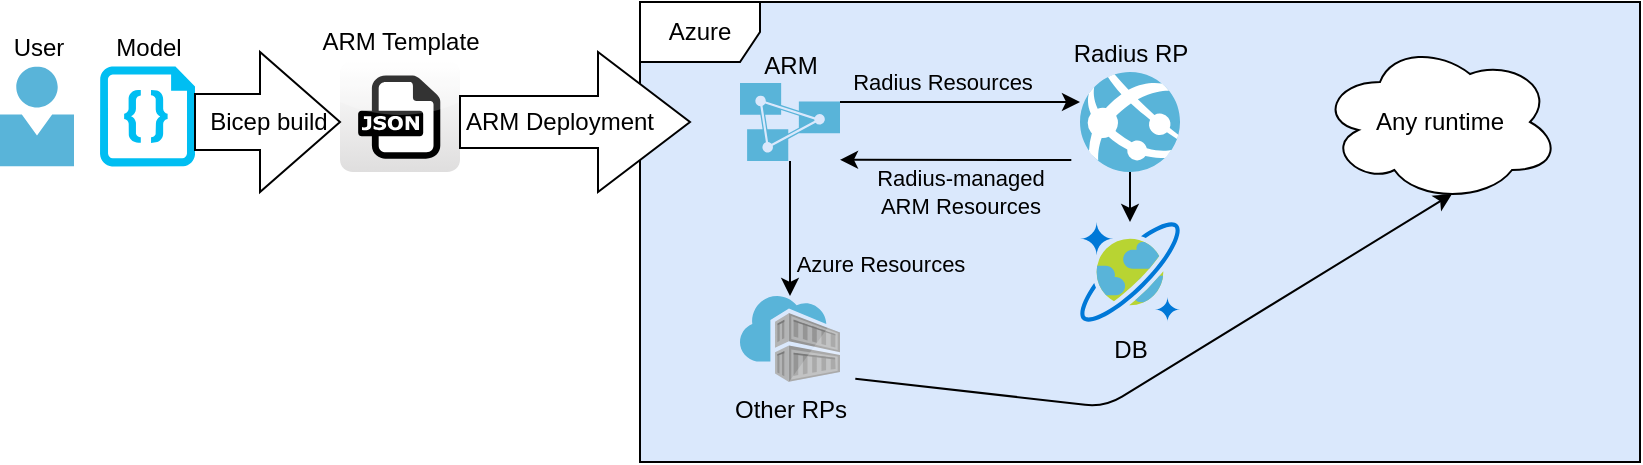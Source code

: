 <mxfile version="14.2.4" type="embed">
    <diagram id="rnk5UrO5RmkAhVa2Pl3i" name="Page-1">
        <mxGraphModel dx="517" dy="485" grid="1" gridSize="10" guides="1" tooltips="1" connect="1" arrows="1" fold="1" page="1" pageScale="1" pageWidth="850" pageHeight="1100" math="0" shadow="0">
            <root>
                <mxCell id="0"/>
                <mxCell id="1" parent="0"/>
                <mxCell id="8" value="Model" style="verticalLabelPosition=top;html=1;verticalAlign=bottom;align=center;strokeColor=none;fillColor=#00BEF2;shape=mxgraph.azure.code_file;pointerEvents=1;labelPosition=center;" parent="1" vertex="1">
                    <mxGeometry x="60" y="42.2" width="47.5" height="50" as="geometry"/>
                </mxCell>
                <mxCell id="12" value="User" style="aspect=fixed;html=1;points=[];align=center;image;fontSize=12;image=img/lib/mscae/Person.svg;labelPosition=center;verticalLabelPosition=top;verticalAlign=bottom;" parent="1" vertex="1">
                    <mxGeometry x="10" y="42.2" width="37" height="50" as="geometry"/>
                </mxCell>
                <mxCell id="28" value="" style="group;labelBackgroundColor=none;labelBorderColor=none;fillColor=#dae8fc;strokeColor=#6c8ebf;" parent="1" vertex="1" connectable="0">
                    <mxGeometry x="330" y="10" width="500" height="230" as="geometry"/>
                </mxCell>
                <mxCell id="7" value="&lt;span style=&quot;&quot;&gt;Azure&lt;/span&gt;" style="shape=umlFrame;whiteSpace=wrap;html=1;labelBackgroundColor=none;container=0;backgroundOutline=0;" parent="28" vertex="1">
                    <mxGeometry width="500" height="230" as="geometry">
                        <mxRectangle width="60" height="20" as="alternateBounds"/>
                    </mxGeometry>
                </mxCell>
                <mxCell id="9" value="ARM" style="aspect=fixed;html=1;points=[];align=center;image;fontSize=12;image=img/lib/mscae/Analysis_Services.svg;labelPosition=center;verticalLabelPosition=top;verticalAlign=bottom;labelBackgroundColor=none;" parent="28" vertex="1">
                    <mxGeometry x="50" y="40.5" width="50" height="39" as="geometry"/>
                </mxCell>
                <mxCell id="11" value="DB" style="aspect=fixed;html=1;points=[];align=center;image;fontSize=12;image=img/lib/mscae/CosmosDB.svg;labelBackgroundColor=none;" parent="28" vertex="1">
                    <mxGeometry x="220" y="110" width="50" height="50" as="geometry"/>
                </mxCell>
                <mxCell id="25" value="" style="edgeStyle=orthogonalEdgeStyle;rounded=0;orthogonalLoop=1;jettySize=auto;html=1;" parent="28" source="13" target="11" edge="1">
                    <mxGeometry relative="1" as="geometry"/>
                </mxCell>
                <mxCell id="13" value="Radius RP" style="aspect=fixed;html=1;points=[];align=center;image;fontSize=12;image=img/lib/mscae/App_Services.svg;labelPosition=center;verticalLabelPosition=top;verticalAlign=bottom;labelBackgroundColor=none;" parent="28" vertex="1">
                    <mxGeometry x="220" y="35" width="50" height="50" as="geometry"/>
                </mxCell>
                <mxCell id="23" value="" style="edgeStyle=orthogonalEdgeStyle;rounded=0;orthogonalLoop=1;jettySize=auto;html=1;labelBackgroundColor=none;" parent="28" source="9" target="13" edge="1">
                    <mxGeometry relative="1" as="geometry">
                        <Array as="points">
                            <mxPoint x="150" y="50"/>
                            <mxPoint x="150" y="50"/>
                        </Array>
                    </mxGeometry>
                </mxCell>
                <mxCell id="24" value="Radius Resources" style="edgeLabel;html=1;align=center;verticalAlign=middle;resizable=0;points=[];labelBackgroundColor=none;" parent="23" vertex="1" connectable="0">
                    <mxGeometry x="-0.295" y="1" relative="1" as="geometry">
                        <mxPoint x="8" y="-9" as="offset"/>
                    </mxGeometry>
                </mxCell>
                <mxCell id="15" value="Other RPs" style="aspect=fixed;html=1;points=[];align=center;image;fontSize=12;image=img/lib/mscae/Container_Registries.svg;labelBackgroundColor=none;" parent="28" vertex="1">
                    <mxGeometry x="50" y="147" width="50" height="43" as="geometry"/>
                </mxCell>
                <mxCell id="21" value="" style="edgeStyle=orthogonalEdgeStyle;rounded=0;orthogonalLoop=1;jettySize=auto;html=1;" parent="28" source="9" target="15" edge="1">
                    <mxGeometry relative="1" as="geometry"/>
                </mxCell>
                <mxCell id="22" value="Azure Resources" style="edgeLabel;html=1;align=center;verticalAlign=middle;resizable=0;points=[];labelBackgroundColor=none;" parent="21" vertex="1" connectable="0">
                    <mxGeometry x="-0.096" y="1" relative="1" as="geometry">
                        <mxPoint x="44" y="20.5" as="offset"/>
                    </mxGeometry>
                </mxCell>
                <mxCell id="35" value="" style="endArrow=classic;html=1;exitX=-0.087;exitY=0.88;exitDx=0;exitDy=0;exitPerimeter=0;entryX=0.2;entryY=0.343;entryDx=0;entryDy=0;entryPerimeter=0;labelBackgroundColor=none;" parent="28" source="13" target="7" edge="1">
                    <mxGeometry width="50" height="50" relative="1" as="geometry">
                        <mxPoint x="40" y="100" as="sourcePoint"/>
                        <mxPoint x="90" y="50" as="targetPoint"/>
                    </mxGeometry>
                </mxCell>
                <mxCell id="36" value="Radius-managed &lt;br&gt;ARM Resources" style="edgeLabel;html=1;align=center;verticalAlign=middle;resizable=0;points=[];labelBackgroundColor=none;" parent="35" vertex="1" connectable="0">
                    <mxGeometry x="0.608" relative="1" as="geometry">
                        <mxPoint x="37.35" y="16.09" as="offset"/>
                    </mxGeometry>
                </mxCell>
                <mxCell id="39" value="Any runtime" style="ellipse;shape=cloud;whiteSpace=wrap;html=1;" parent="28" vertex="1">
                    <mxGeometry x="340" y="20" width="120" height="80" as="geometry"/>
                </mxCell>
                <mxCell id="29" value="ARM Template" style="dashed=0;outlineConnect=0;html=1;align=center;labelPosition=center;verticalLabelPosition=top;verticalAlign=bottom;shape=mxgraph.webicons.json;gradientColor=#DFDEDE;labelBackgroundColor=none;" parent="1" vertex="1">
                    <mxGeometry x="180" y="39.4" width="60" height="55.6" as="geometry"/>
                </mxCell>
                <mxCell id="30" value="" style="html=1;shadow=0;dashed=0;align=center;verticalAlign=middle;shape=mxgraph.arrows2.arrow;dy=0.63;dx=46;direction=north;notch=0;labelBackgroundColor=none;gradientColor=none;rotation=90;" parent="1" vertex="1">
                    <mxGeometry x="262.5" y="12.5" width="70" height="115" as="geometry"/>
                </mxCell>
                <mxCell id="31" value="ARM Deployment" style="text;html=1;strokeColor=none;fillColor=none;align=center;verticalAlign=middle;whiteSpace=wrap;rounded=0;labelBackgroundColor=none;" parent="1" vertex="1">
                    <mxGeometry x="240" y="60" width="100" height="20" as="geometry"/>
                </mxCell>
                <mxCell id="32" value="Bicep build" style="html=1;shadow=0;dashed=0;align=center;verticalAlign=middle;shape=mxgraph.arrows2.arrow;dy=0.6;dx=40;notch=0;labelBackgroundColor=none;gradientColor=none;" parent="1" vertex="1">
                    <mxGeometry x="107.5" y="35" width="72.5" height="70" as="geometry"/>
                </mxCell>
                <mxCell id="37" value="" style="endArrow=classic;html=1;exitX=1.103;exitY=0.903;exitDx=0;exitDy=0;exitPerimeter=0;entryX=0.55;entryY=0.95;entryDx=0;entryDy=0;entryPerimeter=0;" parent="1" target="39" edge="1">
                    <mxGeometry width="50" height="50" relative="1" as="geometry">
                        <mxPoint x="437.65" y="198.329" as="sourcePoint"/>
                        <mxPoint x="752.5" y="92.54" as="targetPoint"/>
                        <Array as="points">
                            <mxPoint x="562.5" y="212.5"/>
                        </Array>
                    </mxGeometry>
                </mxCell>
            </root>
        </mxGraphModel>
    </diagram>
</mxfile>